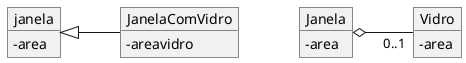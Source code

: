 @startuml mod03ima03
skinparam classAttributeIconSize 0 
object "janela" as o1
object "JanelaComVidro" as o2
object "Janela" as o3
object "Vidro" as o4
o1 : -area 
o2 : -areavidro 
o3 : -area 
o4 : -area
left to right direction
o1 <|--o2
o2 -[#White]- o3
o3 o-- "0..1"o4
@enduml
